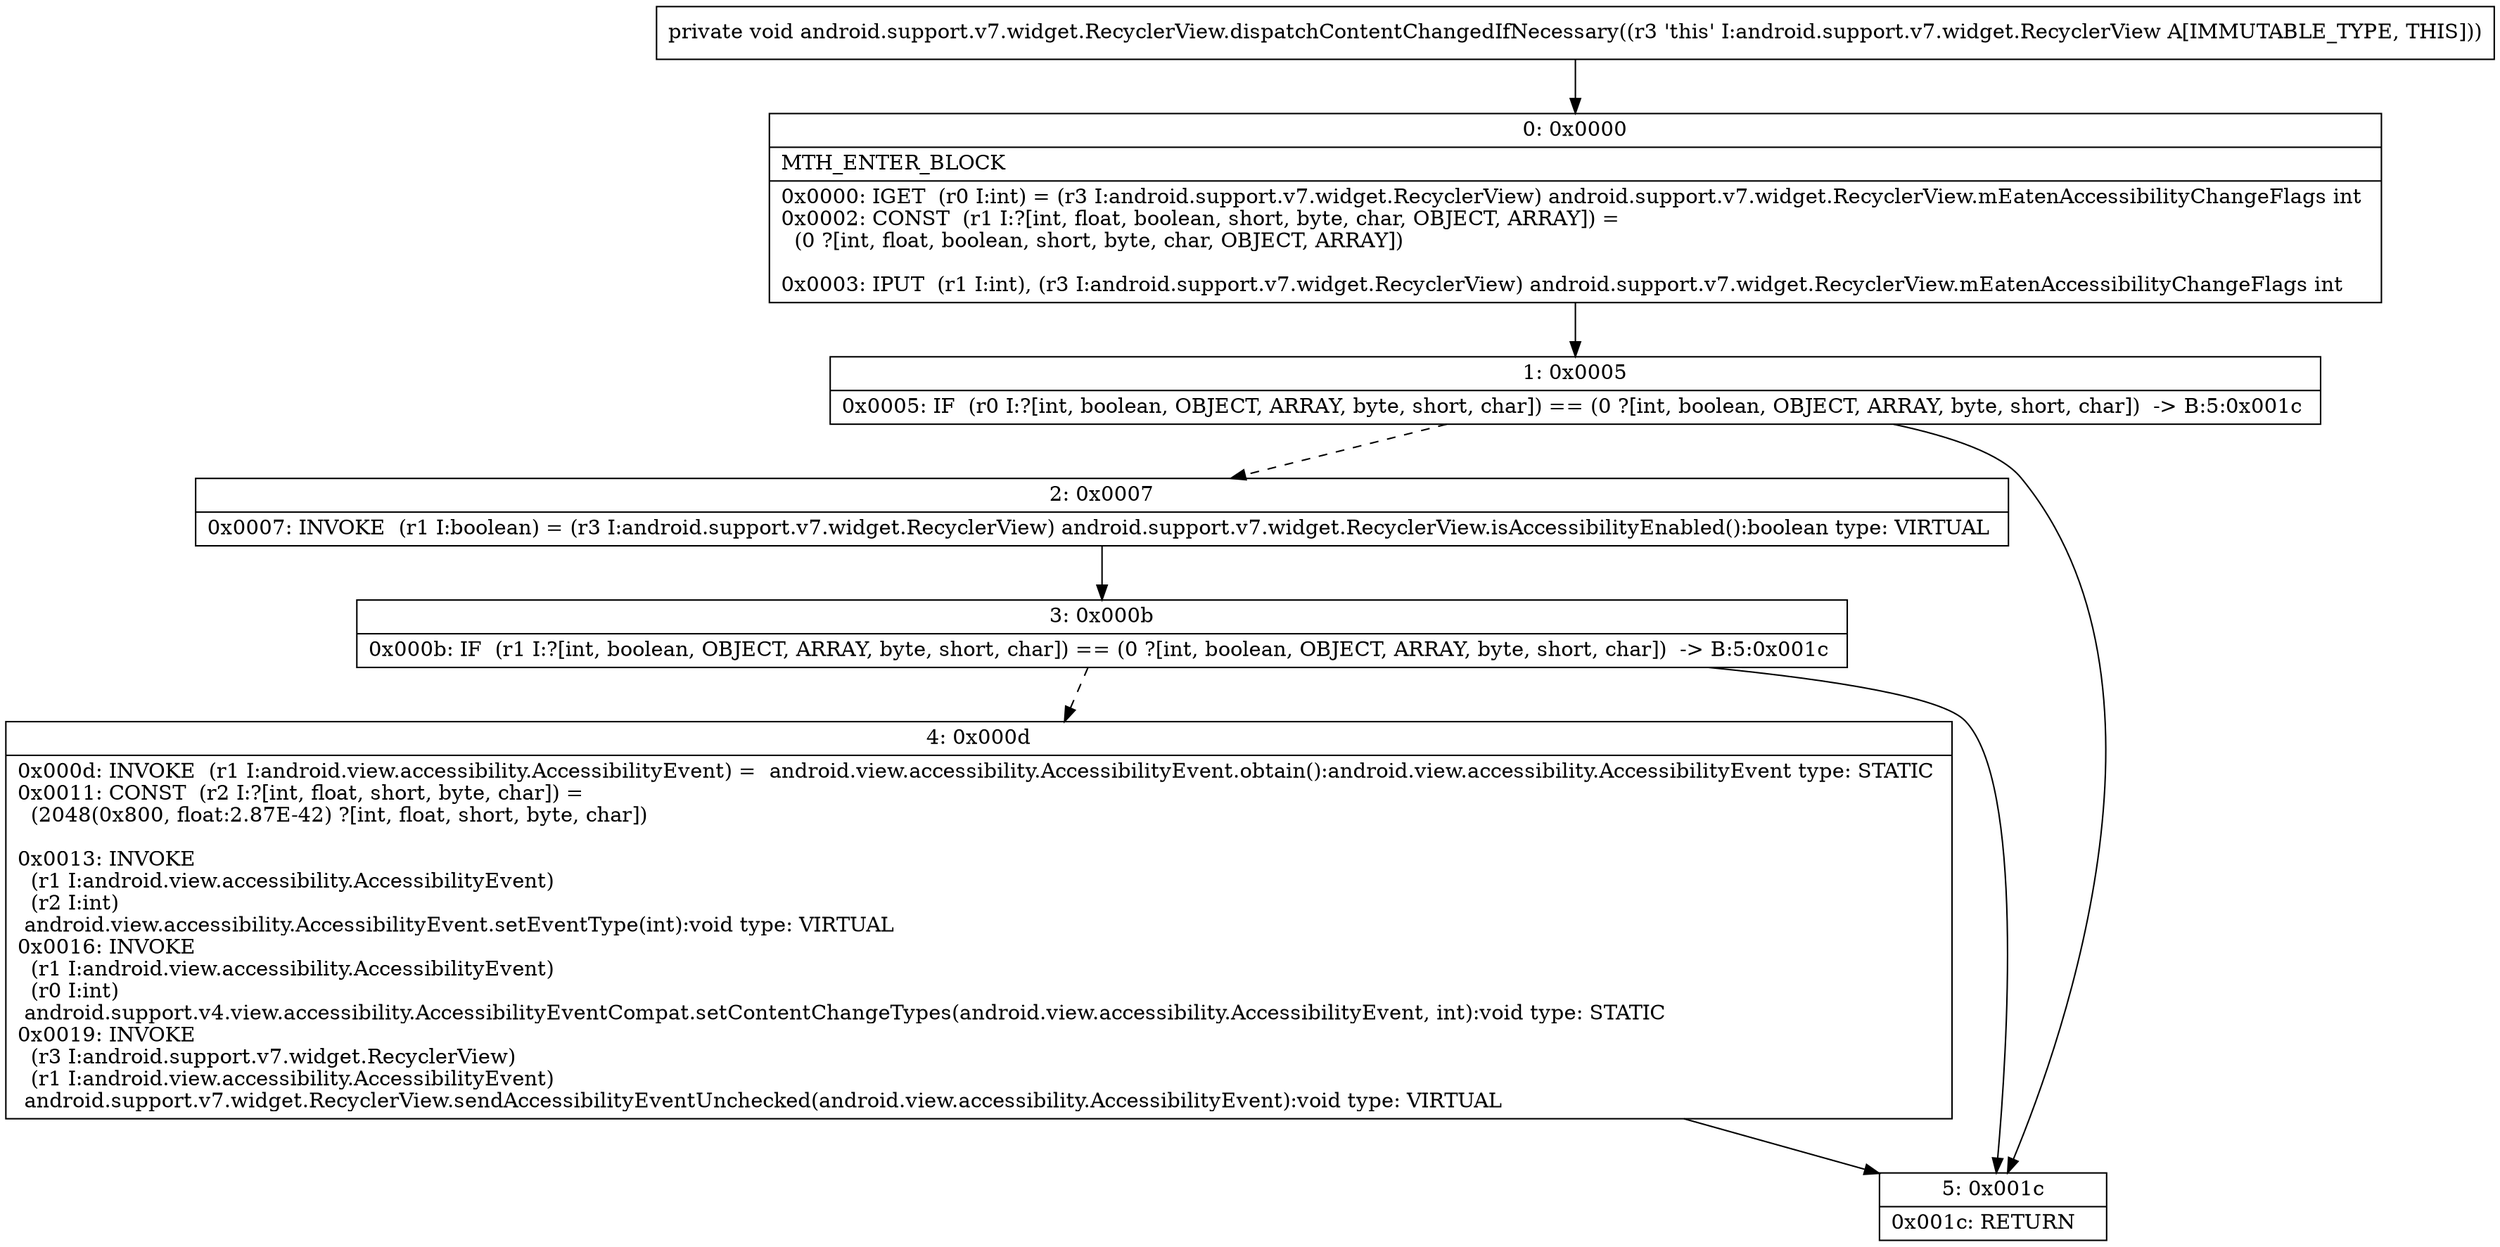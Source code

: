 digraph "CFG forandroid.support.v7.widget.RecyclerView.dispatchContentChangedIfNecessary()V" {
Node_0 [shape=record,label="{0\:\ 0x0000|MTH_ENTER_BLOCK\l|0x0000: IGET  (r0 I:int) = (r3 I:android.support.v7.widget.RecyclerView) android.support.v7.widget.RecyclerView.mEatenAccessibilityChangeFlags int \l0x0002: CONST  (r1 I:?[int, float, boolean, short, byte, char, OBJECT, ARRAY]) = \l  (0 ?[int, float, boolean, short, byte, char, OBJECT, ARRAY])\l \l0x0003: IPUT  (r1 I:int), (r3 I:android.support.v7.widget.RecyclerView) android.support.v7.widget.RecyclerView.mEatenAccessibilityChangeFlags int \l}"];
Node_1 [shape=record,label="{1\:\ 0x0005|0x0005: IF  (r0 I:?[int, boolean, OBJECT, ARRAY, byte, short, char]) == (0 ?[int, boolean, OBJECT, ARRAY, byte, short, char])  \-\> B:5:0x001c \l}"];
Node_2 [shape=record,label="{2\:\ 0x0007|0x0007: INVOKE  (r1 I:boolean) = (r3 I:android.support.v7.widget.RecyclerView) android.support.v7.widget.RecyclerView.isAccessibilityEnabled():boolean type: VIRTUAL \l}"];
Node_3 [shape=record,label="{3\:\ 0x000b|0x000b: IF  (r1 I:?[int, boolean, OBJECT, ARRAY, byte, short, char]) == (0 ?[int, boolean, OBJECT, ARRAY, byte, short, char])  \-\> B:5:0x001c \l}"];
Node_4 [shape=record,label="{4\:\ 0x000d|0x000d: INVOKE  (r1 I:android.view.accessibility.AccessibilityEvent) =  android.view.accessibility.AccessibilityEvent.obtain():android.view.accessibility.AccessibilityEvent type: STATIC \l0x0011: CONST  (r2 I:?[int, float, short, byte, char]) = \l  (2048(0x800, float:2.87E\-42) ?[int, float, short, byte, char])\l \l0x0013: INVOKE  \l  (r1 I:android.view.accessibility.AccessibilityEvent)\l  (r2 I:int)\l android.view.accessibility.AccessibilityEvent.setEventType(int):void type: VIRTUAL \l0x0016: INVOKE  \l  (r1 I:android.view.accessibility.AccessibilityEvent)\l  (r0 I:int)\l android.support.v4.view.accessibility.AccessibilityEventCompat.setContentChangeTypes(android.view.accessibility.AccessibilityEvent, int):void type: STATIC \l0x0019: INVOKE  \l  (r3 I:android.support.v7.widget.RecyclerView)\l  (r1 I:android.view.accessibility.AccessibilityEvent)\l android.support.v7.widget.RecyclerView.sendAccessibilityEventUnchecked(android.view.accessibility.AccessibilityEvent):void type: VIRTUAL \l}"];
Node_5 [shape=record,label="{5\:\ 0x001c|0x001c: RETURN   \l}"];
MethodNode[shape=record,label="{private void android.support.v7.widget.RecyclerView.dispatchContentChangedIfNecessary((r3 'this' I:android.support.v7.widget.RecyclerView A[IMMUTABLE_TYPE, THIS])) }"];
MethodNode -> Node_0;
Node_0 -> Node_1;
Node_1 -> Node_2[style=dashed];
Node_1 -> Node_5;
Node_2 -> Node_3;
Node_3 -> Node_4[style=dashed];
Node_3 -> Node_5;
Node_4 -> Node_5;
}

